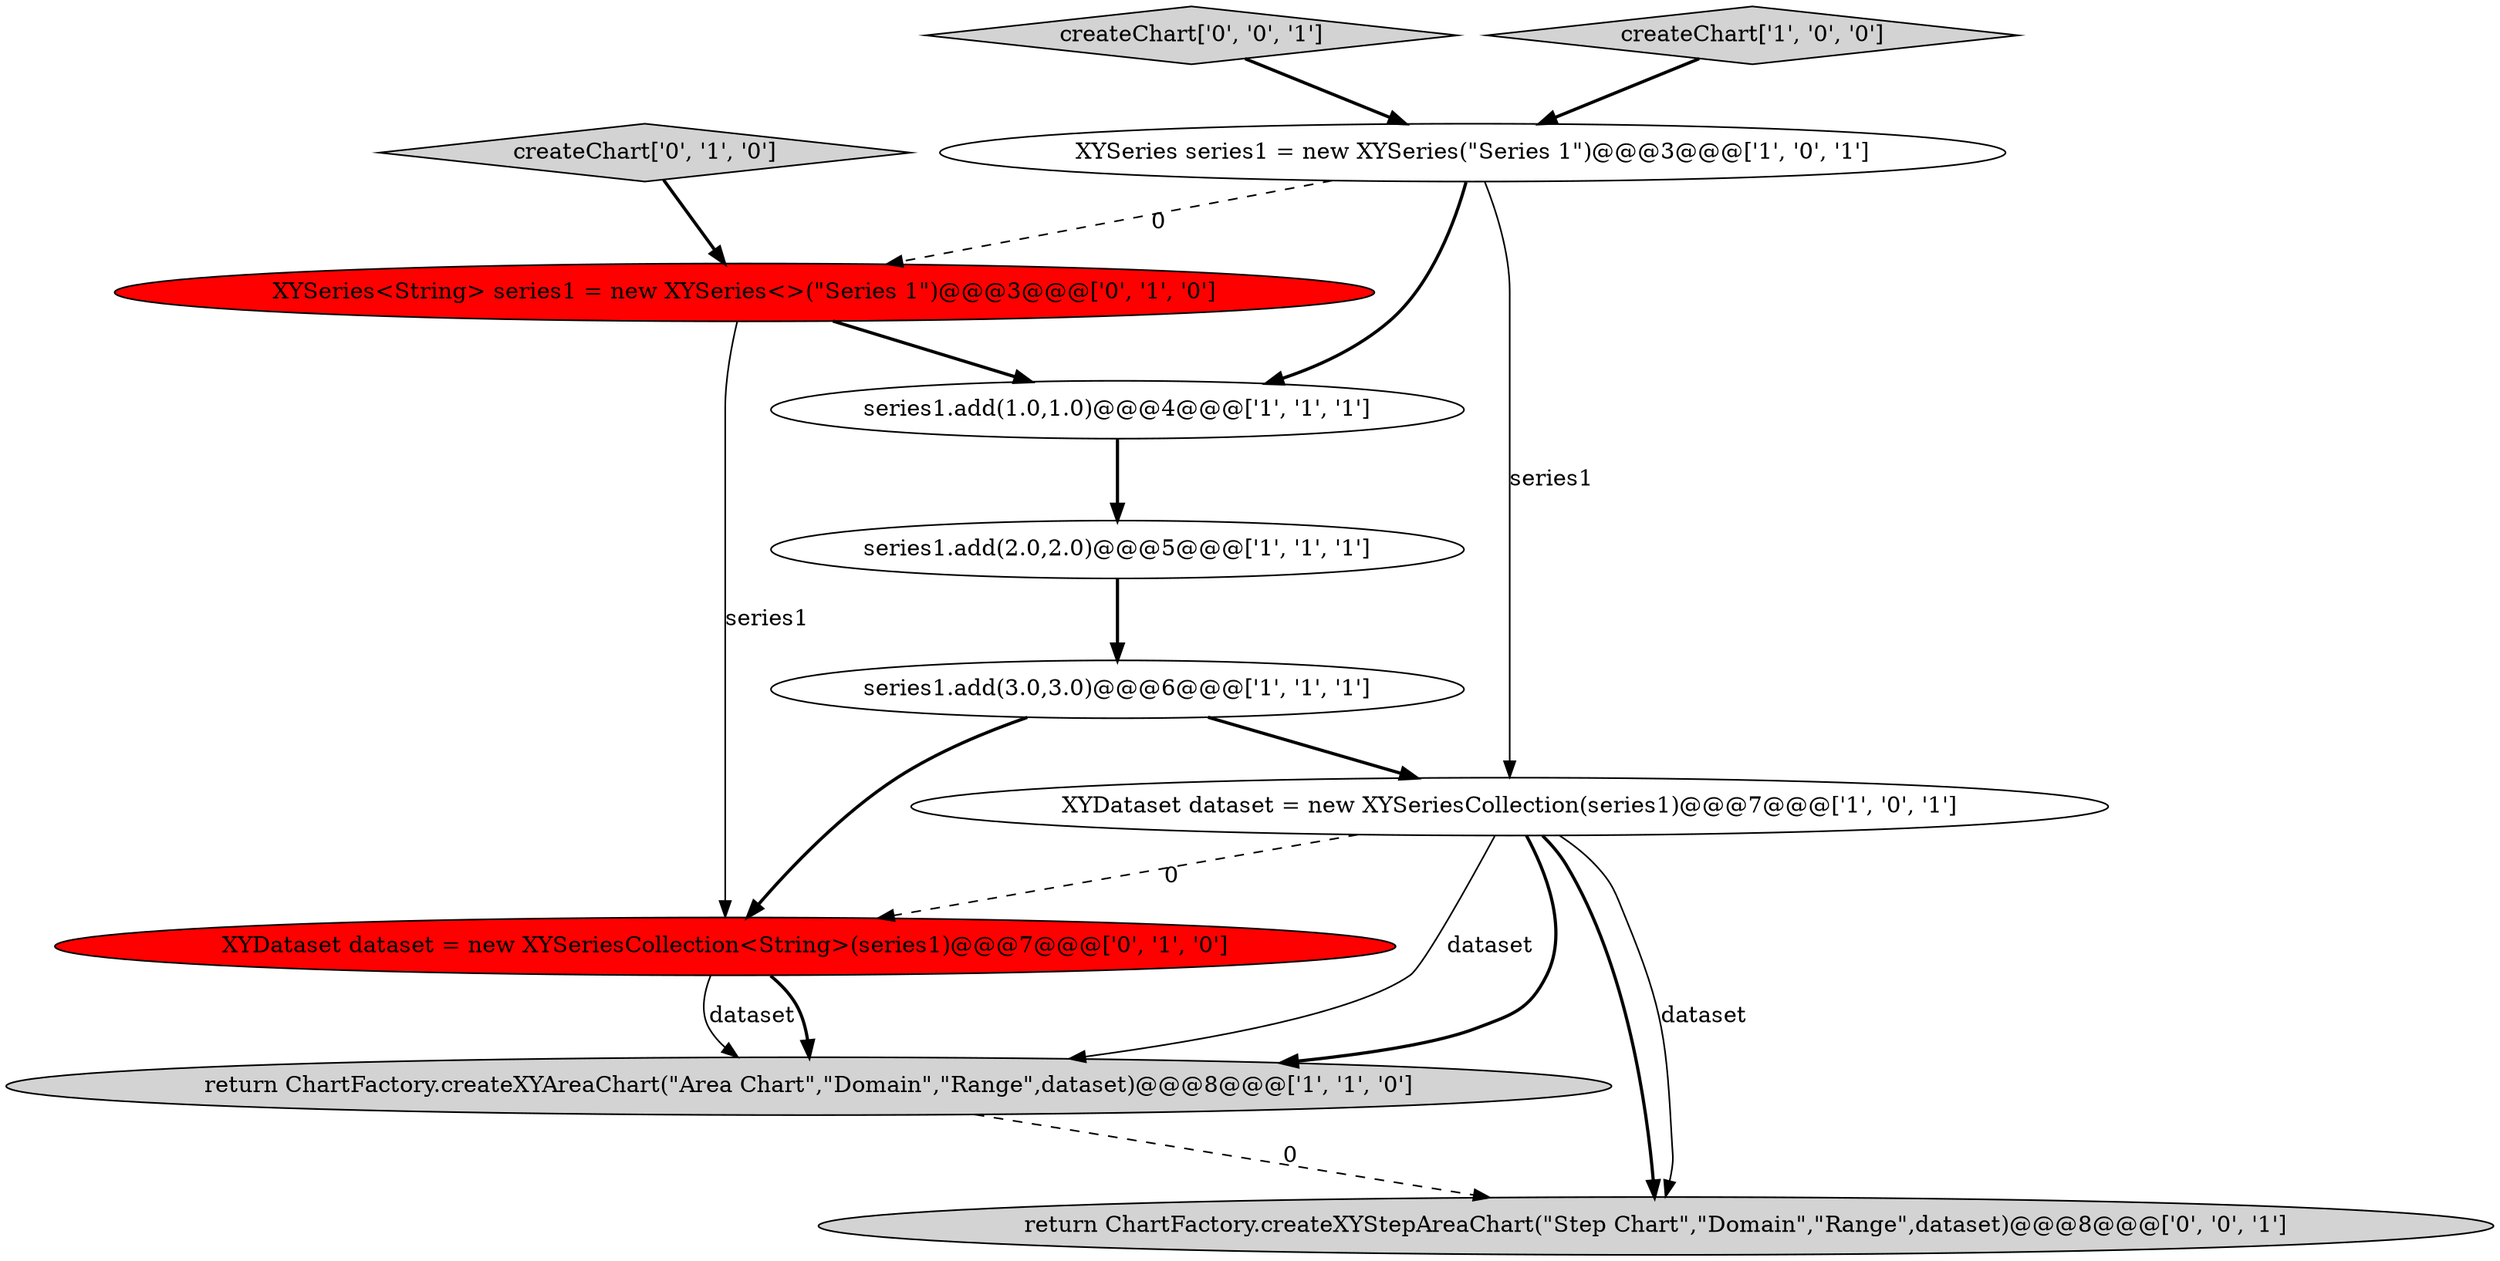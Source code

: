digraph {
2 [style = filled, label = "series1.add(1.0,1.0)@@@4@@@['1', '1', '1']", fillcolor = white, shape = ellipse image = "AAA0AAABBB1BBB"];
7 [style = filled, label = "XYDataset dataset = new XYSeriesCollection<String>(series1)@@@7@@@['0', '1', '0']", fillcolor = red, shape = ellipse image = "AAA1AAABBB2BBB"];
9 [style = filled, label = "XYSeries<String> series1 = new XYSeries<>(\"Series 1\")@@@3@@@['0', '1', '0']", fillcolor = red, shape = ellipse image = "AAA1AAABBB2BBB"];
10 [style = filled, label = "createChart['0', '0', '1']", fillcolor = lightgray, shape = diamond image = "AAA0AAABBB3BBB"];
3 [style = filled, label = "return ChartFactory.createXYAreaChart(\"Area Chart\",\"Domain\",\"Range\",dataset)@@@8@@@['1', '1', '0']", fillcolor = lightgray, shape = ellipse image = "AAA0AAABBB1BBB"];
1 [style = filled, label = "XYSeries series1 = new XYSeries(\"Series 1\")@@@3@@@['1', '0', '1']", fillcolor = white, shape = ellipse image = "AAA0AAABBB1BBB"];
8 [style = filled, label = "createChart['0', '1', '0']", fillcolor = lightgray, shape = diamond image = "AAA0AAABBB2BBB"];
11 [style = filled, label = "return ChartFactory.createXYStepAreaChart(\"Step Chart\",\"Domain\",\"Range\",dataset)@@@8@@@['0', '0', '1']", fillcolor = lightgray, shape = ellipse image = "AAA0AAABBB3BBB"];
0 [style = filled, label = "createChart['1', '0', '0']", fillcolor = lightgray, shape = diamond image = "AAA0AAABBB1BBB"];
5 [style = filled, label = "series1.add(3.0,3.0)@@@6@@@['1', '1', '1']", fillcolor = white, shape = ellipse image = "AAA0AAABBB1BBB"];
6 [style = filled, label = "series1.add(2.0,2.0)@@@5@@@['1', '1', '1']", fillcolor = white, shape = ellipse image = "AAA0AAABBB1BBB"];
4 [style = filled, label = "XYDataset dataset = new XYSeriesCollection(series1)@@@7@@@['1', '0', '1']", fillcolor = white, shape = ellipse image = "AAA0AAABBB1BBB"];
1->4 [style = solid, label="series1"];
9->7 [style = solid, label="series1"];
5->7 [style = bold, label=""];
4->3 [style = bold, label=""];
6->5 [style = bold, label=""];
1->9 [style = dashed, label="0"];
1->2 [style = bold, label=""];
4->3 [style = solid, label="dataset"];
3->11 [style = dashed, label="0"];
4->11 [style = bold, label=""];
10->1 [style = bold, label=""];
9->2 [style = bold, label=""];
4->7 [style = dashed, label="0"];
2->6 [style = bold, label=""];
0->1 [style = bold, label=""];
7->3 [style = solid, label="dataset"];
7->3 [style = bold, label=""];
5->4 [style = bold, label=""];
4->11 [style = solid, label="dataset"];
8->9 [style = bold, label=""];
}
